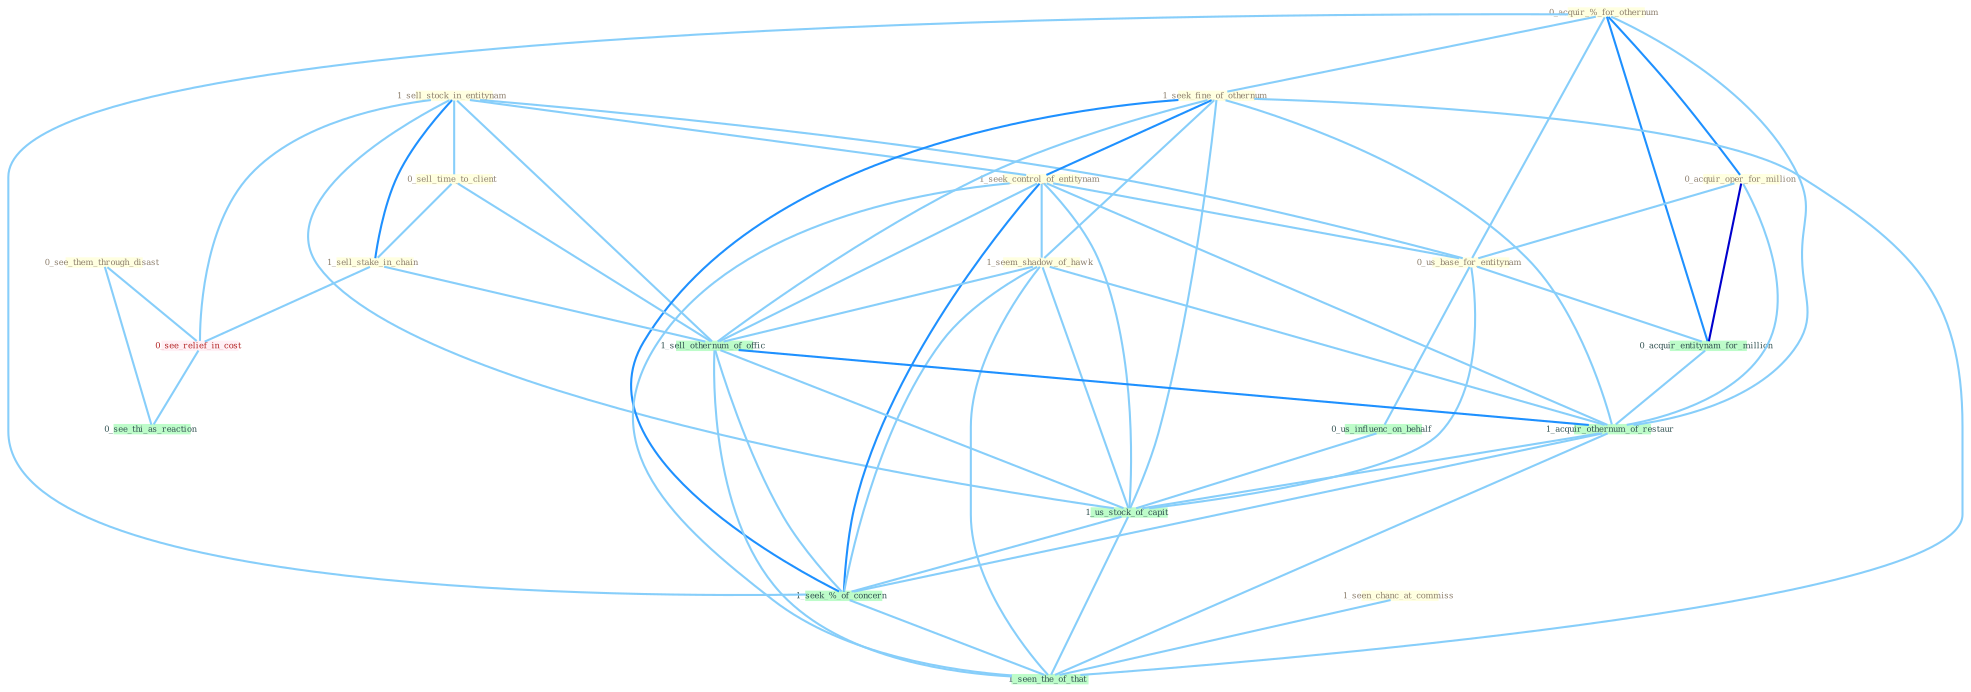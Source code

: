 Graph G{ 
    node
    [shape=polygon,style=filled,width=.5,height=.06,color="#BDFCC9",fixedsize=true,fontsize=4,
    fontcolor="#2f4f4f"];
    {node
    [color="#ffffe0", fontcolor="#8b7d6b"] "1_sell_stock_in_entitynam " "0_see_them_through_disast " "1_seen_chanc_at_commiss " "0_acquir_%_for_othernum " "0_acquir_oper_for_million " "1_seek_fine_of_othernum " "0_sell_time_to_client " "1_seek_control_of_entitynam " "1_seem_shadow_of_hawk " "1_sell_stake_in_chain " "0_us_base_for_entitynam "}
{node [color="#fff0f5", fontcolor="#b22222"] "0_see_relief_in_cost "}
edge [color="#B0E2FF"];

	"1_sell_stock_in_entitynam " -- "0_sell_time_to_client " [w="1", color="#87cefa" ];
	"1_sell_stock_in_entitynam " -- "1_seek_control_of_entitynam " [w="1", color="#87cefa" ];
	"1_sell_stock_in_entitynam " -- "1_sell_stake_in_chain " [w="2", color="#1e90ff" , len=0.8];
	"1_sell_stock_in_entitynam " -- "0_us_base_for_entitynam " [w="1", color="#87cefa" ];
	"1_sell_stock_in_entitynam " -- "1_sell_othernum_of_offic " [w="1", color="#87cefa" ];
	"1_sell_stock_in_entitynam " -- "0_see_relief_in_cost " [w="1", color="#87cefa" ];
	"1_sell_stock_in_entitynam " -- "1_us_stock_of_capit " [w="1", color="#87cefa" ];
	"0_see_them_through_disast " -- "0_see_relief_in_cost " [w="1", color="#87cefa" ];
	"0_see_them_through_disast " -- "0_see_thi_as_reaction " [w="1", color="#87cefa" ];
	"1_seen_chanc_at_commiss " -- "1_seen_the_of_that " [w="1", color="#87cefa" ];
	"0_acquir_%_for_othernum " -- "0_acquir_oper_for_million " [w="2", color="#1e90ff" , len=0.8];
	"0_acquir_%_for_othernum " -- "1_seek_fine_of_othernum " [w="1", color="#87cefa" ];
	"0_acquir_%_for_othernum " -- "0_us_base_for_entitynam " [w="1", color="#87cefa" ];
	"0_acquir_%_for_othernum " -- "0_acquir_entitynam_for_million " [w="2", color="#1e90ff" , len=0.8];
	"0_acquir_%_for_othernum " -- "1_acquir_othernum_of_restaur " [w="1", color="#87cefa" ];
	"0_acquir_%_for_othernum " -- "1_seek_%_of_concern " [w="1", color="#87cefa" ];
	"0_acquir_oper_for_million " -- "0_us_base_for_entitynam " [w="1", color="#87cefa" ];
	"0_acquir_oper_for_million " -- "0_acquir_entitynam_for_million " [w="3", color="#0000cd" , len=0.6];
	"0_acquir_oper_for_million " -- "1_acquir_othernum_of_restaur " [w="1", color="#87cefa" ];
	"1_seek_fine_of_othernum " -- "1_seek_control_of_entitynam " [w="2", color="#1e90ff" , len=0.8];
	"1_seek_fine_of_othernum " -- "1_seem_shadow_of_hawk " [w="1", color="#87cefa" ];
	"1_seek_fine_of_othernum " -- "1_sell_othernum_of_offic " [w="1", color="#87cefa" ];
	"1_seek_fine_of_othernum " -- "1_acquir_othernum_of_restaur " [w="1", color="#87cefa" ];
	"1_seek_fine_of_othernum " -- "1_us_stock_of_capit " [w="1", color="#87cefa" ];
	"1_seek_fine_of_othernum " -- "1_seek_%_of_concern " [w="2", color="#1e90ff" , len=0.8];
	"1_seek_fine_of_othernum " -- "1_seen_the_of_that " [w="1", color="#87cefa" ];
	"0_sell_time_to_client " -- "1_sell_stake_in_chain " [w="1", color="#87cefa" ];
	"0_sell_time_to_client " -- "1_sell_othernum_of_offic " [w="1", color="#87cefa" ];
	"1_seek_control_of_entitynam " -- "1_seem_shadow_of_hawk " [w="1", color="#87cefa" ];
	"1_seek_control_of_entitynam " -- "0_us_base_for_entitynam " [w="1", color="#87cefa" ];
	"1_seek_control_of_entitynam " -- "1_sell_othernum_of_offic " [w="1", color="#87cefa" ];
	"1_seek_control_of_entitynam " -- "1_acquir_othernum_of_restaur " [w="1", color="#87cefa" ];
	"1_seek_control_of_entitynam " -- "1_us_stock_of_capit " [w="1", color="#87cefa" ];
	"1_seek_control_of_entitynam " -- "1_seek_%_of_concern " [w="2", color="#1e90ff" , len=0.8];
	"1_seek_control_of_entitynam " -- "1_seen_the_of_that " [w="1", color="#87cefa" ];
	"1_seem_shadow_of_hawk " -- "1_sell_othernum_of_offic " [w="1", color="#87cefa" ];
	"1_seem_shadow_of_hawk " -- "1_acquir_othernum_of_restaur " [w="1", color="#87cefa" ];
	"1_seem_shadow_of_hawk " -- "1_us_stock_of_capit " [w="1", color="#87cefa" ];
	"1_seem_shadow_of_hawk " -- "1_seek_%_of_concern " [w="1", color="#87cefa" ];
	"1_seem_shadow_of_hawk " -- "1_seen_the_of_that " [w="1", color="#87cefa" ];
	"1_sell_stake_in_chain " -- "1_sell_othernum_of_offic " [w="1", color="#87cefa" ];
	"1_sell_stake_in_chain " -- "0_see_relief_in_cost " [w="1", color="#87cefa" ];
	"0_us_base_for_entitynam " -- "0_acquir_entitynam_for_million " [w="1", color="#87cefa" ];
	"0_us_base_for_entitynam " -- "0_us_influenc_on_behalf " [w="1", color="#87cefa" ];
	"0_us_base_for_entitynam " -- "1_us_stock_of_capit " [w="1", color="#87cefa" ];
	"0_acquir_entitynam_for_million " -- "1_acquir_othernum_of_restaur " [w="1", color="#87cefa" ];
	"1_sell_othernum_of_offic " -- "1_acquir_othernum_of_restaur " [w="2", color="#1e90ff" , len=0.8];
	"1_sell_othernum_of_offic " -- "1_us_stock_of_capit " [w="1", color="#87cefa" ];
	"1_sell_othernum_of_offic " -- "1_seek_%_of_concern " [w="1", color="#87cefa" ];
	"1_sell_othernum_of_offic " -- "1_seen_the_of_that " [w="1", color="#87cefa" ];
	"0_us_influenc_on_behalf " -- "1_us_stock_of_capit " [w="1", color="#87cefa" ];
	"0_see_relief_in_cost " -- "0_see_thi_as_reaction " [w="1", color="#87cefa" ];
	"1_acquir_othernum_of_restaur " -- "1_us_stock_of_capit " [w="1", color="#87cefa" ];
	"1_acquir_othernum_of_restaur " -- "1_seek_%_of_concern " [w="1", color="#87cefa" ];
	"1_acquir_othernum_of_restaur " -- "1_seen_the_of_that " [w="1", color="#87cefa" ];
	"1_us_stock_of_capit " -- "1_seek_%_of_concern " [w="1", color="#87cefa" ];
	"1_us_stock_of_capit " -- "1_seen_the_of_that " [w="1", color="#87cefa" ];
	"1_seek_%_of_concern " -- "1_seen_the_of_that " [w="1", color="#87cefa" ];
}